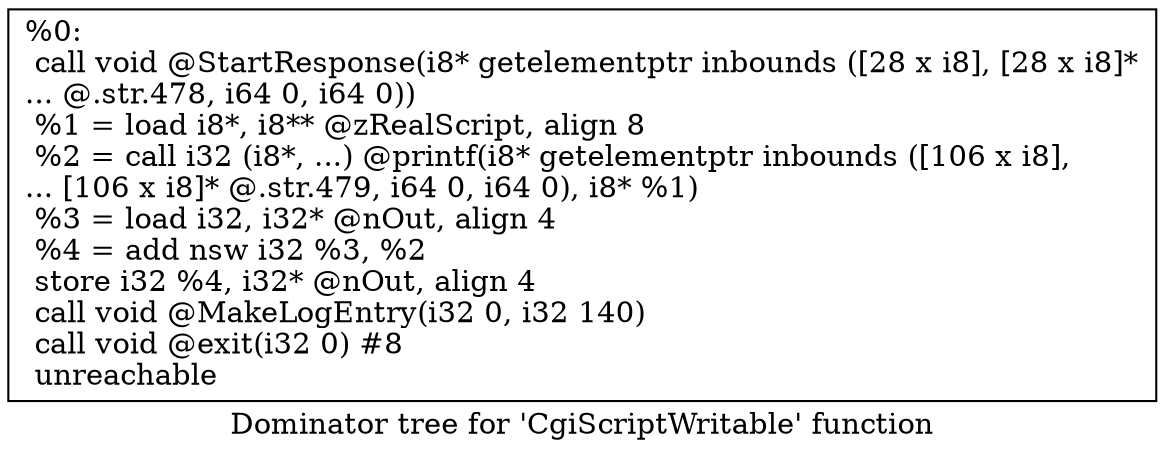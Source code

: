 digraph "Dominator tree for 'CgiScriptWritable' function" {
	label="Dominator tree for 'CgiScriptWritable' function";

	Node0x1e11370 [shape=record,label="{%0:\l  call void @StartResponse(i8* getelementptr inbounds ([28 x i8], [28 x i8]*\l... @.str.478, i64 0, i64 0))\l  %1 = load i8*, i8** @zRealScript, align 8\l  %2 = call i32 (i8*, ...) @printf(i8* getelementptr inbounds ([106 x i8],\l... [106 x i8]* @.str.479, i64 0, i64 0), i8* %1)\l  %3 = load i32, i32* @nOut, align 4\l  %4 = add nsw i32 %3, %2\l  store i32 %4, i32* @nOut, align 4\l  call void @MakeLogEntry(i32 0, i32 140)\l  call void @exit(i32 0) #8\l  unreachable\l}"];
}
